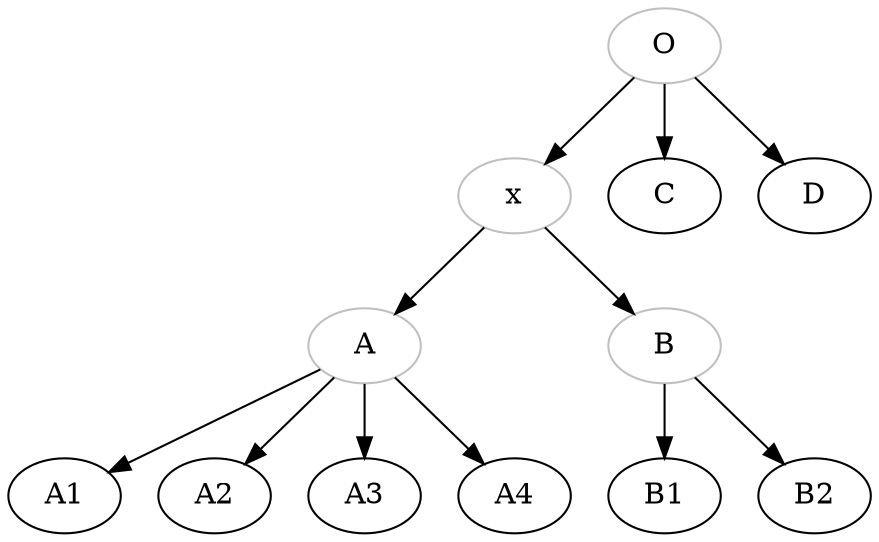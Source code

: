 digraph {
A[color="grey"];
B[color="grey"];
O[color="grey"];
x[color="grey"];
O->x;
x->A;
A->A1;
A->A2;
A->A3;
A->A4;
x->B;
B->B1;
B->B2;
O->C;
O->D;
}
